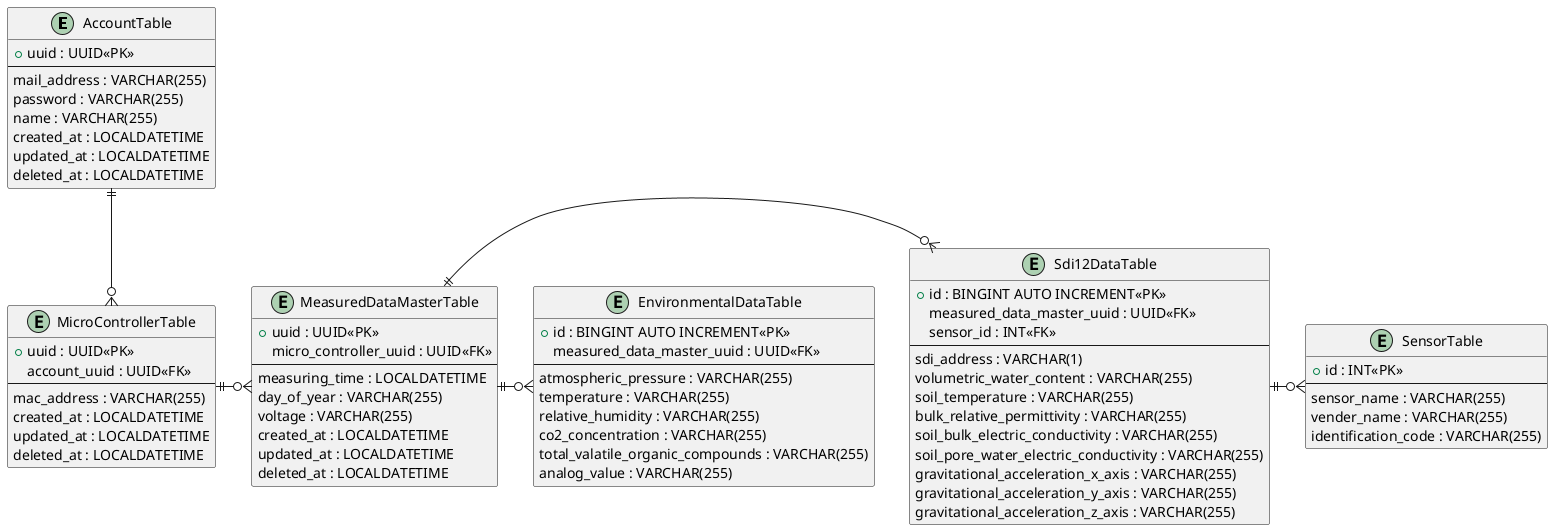 @startuml stamp-iot 
entity "AccountTable" {
    +uuid : UUID<<PK>>
    --
    mail_address : VARCHAR(255)
    password : VARCHAR(255)
    name : VARCHAR(255)
    created_at : LOCALDATETIME
    updated_at : LOCALDATETIME
    deleted_at : LOCALDATETIME
}

entity "MicroControllerTable" {
    +uuid : UUID<<PK>>
    account_uuid : UUID<<FK>>
    --
    mac_address : VARCHAR(255)
    created_at : LOCALDATETIME
    updated_at : LOCALDATETIME
    deleted_at : LOCALDATETIME
}

entity "MeasuredDataMasterTable" {
    +uuid : UUID<<PK>>
    micro_controller_uuid : UUID<<FK>>
    --
    measuring_time : LOCALDATETIME
    day_of_year : VARCHAR(255)
    voltage : VARCHAR(255)
    created_at : LOCALDATETIME
    updated_at : LOCALDATETIME
    deleted_at : LOCALDATETIME
}

entity "Sdi12DataTable" {
    +id : BINGINT AUTO INCREMENT<<PK>>
    measured_data_master_uuid : UUID<<FK>>
    sensor_id : INT<<FK>>
    --
    sdi_address : VARCHAR(1)
    volumetric_water_content : VARCHAR(255)
    soil_temperature : VARCHAR(255)
    bulk_relative_permittivity : VARCHAR(255)
    soil_bulk_electric_conductivity : VARCHAR(255)
    soil_pore_water_electric_conductivity : VARCHAR(255)
    gravitational_acceleration_x_axis : VARCHAR(255)
    gravitational_acceleration_y_axis : VARCHAR(255)
    gravitational_acceleration_z_axis : VARCHAR(255)
}

entity "EnvironmentalDataTable" {
    +id : BINGINT AUTO INCREMENT<<PK>>
    measured_data_master_uuid : UUID<<FK>>
    --
    atmospheric_pressure : VARCHAR(255)
    temperature : VARCHAR(255)
    relative_humidity : VARCHAR(255)
    co2_concentration : VARCHAR(255)
    total_valatile_organic_compounds : VARCHAR(255)
    analog_value : VARCHAR(255)
}

entity "SensorTable" {
    +id : INT<<PK>>
    --
    sensor_name : VARCHAR(255)
    vender_name : VARCHAR(255)
    identification_code : VARCHAR(255)
}

AccountTable ||-d-o{ MicroControllerTable
MicroControllerTable ||-r-o{ MeasuredDataMasterTable
MeasuredDataMasterTable ||-r-o{ Sdi12DataTable
MeasuredDataMasterTable ||-r-o{ EnvironmentalDataTable
Sdi12DataTable ||-r-o{ SensorTable

@enduml